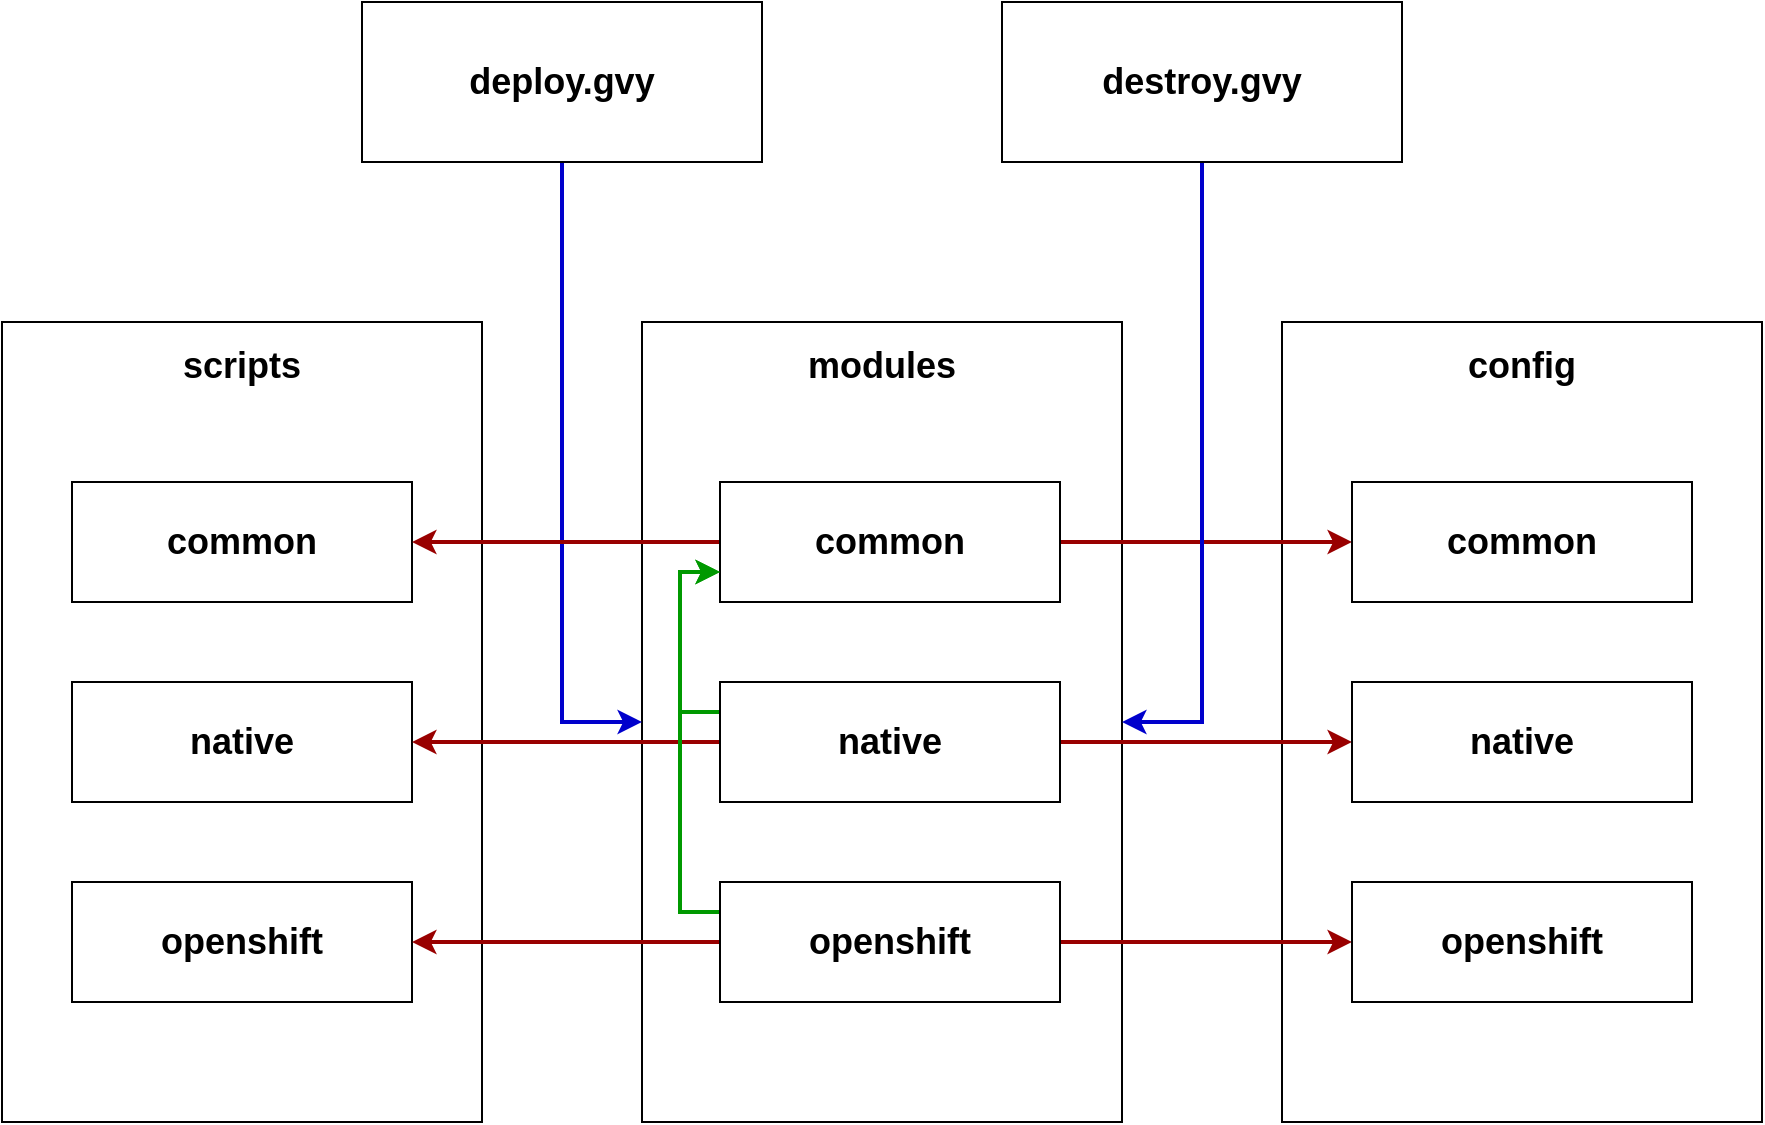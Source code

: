 <mxfile version="12.5.3" type="device"><diagram id="C44F4WcsyOcDrEP1lIad" name="pipeline structure"><mxGraphModel dx="1106" dy="914" grid="1" gridSize="10" guides="1" tooltips="1" connect="1" arrows="1" fold="1" page="1" pageScale="1" pageWidth="1169" pageHeight="827" math="0" shadow="0"><root><mxCell id="0"/><mxCell id="1" parent="0"/><mxCell id="9rE9jbGemcCIcsDABZ2W-1" value="scripts" style="rounded=0;whiteSpace=wrap;html=1;verticalAlign=top;fontSize=18;fontStyle=1;spacingTop=5;" vertex="1" parent="1"><mxGeometry x="140" y="360" width="240" height="400" as="geometry"/></mxCell><mxCell id="9rE9jbGemcCIcsDABZ2W-3" value="modules" style="rounded=0;whiteSpace=wrap;html=1;verticalAlign=top;fontSize=18;fontStyle=1;spacingTop=5;" vertex="1" parent="1"><mxGeometry x="460" y="360" width="240" height="400" as="geometry"/></mxCell><mxCell id="9rE9jbGemcCIcsDABZ2W-4" value="config" style="rounded=0;whiteSpace=wrap;html=1;verticalAlign=top;fontSize=18;fontStyle=1;spacingTop=5;" vertex="1" parent="1"><mxGeometry x="780" y="360" width="240" height="400" as="geometry"/></mxCell><mxCell id="9rE9jbGemcCIcsDABZ2W-5" value="common" style="rounded=0;whiteSpace=wrap;html=1;fontStyle=1;fontSize=18;" vertex="1" parent="1"><mxGeometry x="175" y="440" width="170" height="60" as="geometry"/></mxCell><mxCell id="9rE9jbGemcCIcsDABZ2W-32" style="edgeStyle=orthogonalEdgeStyle;rounded=0;orthogonalLoop=1;jettySize=auto;html=1;exitX=0.5;exitY=1;exitDx=0;exitDy=0;entryX=0;entryY=0.5;entryDx=0;entryDy=0;fontSize=18;fontColor=#0000CC;strokeColor=#0000CC;strokeWidth=2;" edge="1" parent="1" source="9rE9jbGemcCIcsDABZ2W-6" target="9rE9jbGemcCIcsDABZ2W-3"><mxGeometry relative="1" as="geometry"/></mxCell><mxCell id="9rE9jbGemcCIcsDABZ2W-6" value="deploy.gvy" style="rounded=0;whiteSpace=wrap;html=1;fontSize=18;fontStyle=1" vertex="1" parent="1"><mxGeometry x="320" y="200" width="200" height="80" as="geometry"/></mxCell><mxCell id="9rE9jbGemcCIcsDABZ2W-30" style="edgeStyle=orthogonalEdgeStyle;rounded=0;orthogonalLoop=1;jettySize=auto;html=1;exitX=0;exitY=0.5;exitDx=0;exitDy=0;entryX=1;entryY=0.5;entryDx=0;entryDy=0;fontSize=18;strokeWidth=2;strokeColor=#990000;" edge="1" parent="1" source="9rE9jbGemcCIcsDABZ2W-7" target="9rE9jbGemcCIcsDABZ2W-5"><mxGeometry relative="1" as="geometry"/></mxCell><mxCell id="9rE9jbGemcCIcsDABZ2W-31" style="edgeStyle=orthogonalEdgeStyle;rounded=0;orthogonalLoop=1;jettySize=auto;html=1;exitX=1;exitY=0.5;exitDx=0;exitDy=0;entryX=0;entryY=0.5;entryDx=0;entryDy=0;fontSize=18;strokeWidth=2;strokeColor=#990000;" edge="1" parent="1" source="9rE9jbGemcCIcsDABZ2W-7" target="9rE9jbGemcCIcsDABZ2W-8"><mxGeometry relative="1" as="geometry"/></mxCell><mxCell id="9rE9jbGemcCIcsDABZ2W-7" value="common" style="rounded=0;whiteSpace=wrap;html=1;fontStyle=1;fontSize=18;" vertex="1" parent="1"><mxGeometry x="499" y="440" width="170" height="60" as="geometry"/></mxCell><mxCell id="9rE9jbGemcCIcsDABZ2W-8" value="common" style="rounded=0;whiteSpace=wrap;html=1;fontStyle=1;fontSize=18;" vertex="1" parent="1"><mxGeometry x="815" y="440" width="170" height="60" as="geometry"/></mxCell><mxCell id="9rE9jbGemcCIcsDABZ2W-9" value="native" style="rounded=0;whiteSpace=wrap;html=1;fontStyle=1;fontSize=18;" vertex="1" parent="1"><mxGeometry x="175" y="540" width="170" height="60" as="geometry"/></mxCell><mxCell id="9rE9jbGemcCIcsDABZ2W-24" style="edgeStyle=orthogonalEdgeStyle;rounded=0;orthogonalLoop=1;jettySize=auto;html=1;exitX=0;exitY=0.5;exitDx=0;exitDy=0;entryX=1;entryY=0.5;entryDx=0;entryDy=0;fontSize=18;strokeWidth=2;strokeColor=#990000;" edge="1" parent="1" source="9rE9jbGemcCIcsDABZ2W-10" target="9rE9jbGemcCIcsDABZ2W-9"><mxGeometry relative="1" as="geometry"/></mxCell><mxCell id="9rE9jbGemcCIcsDABZ2W-25" style="edgeStyle=orthogonalEdgeStyle;rounded=0;orthogonalLoop=1;jettySize=auto;html=1;exitX=1;exitY=0.5;exitDx=0;exitDy=0;entryX=0;entryY=0.5;entryDx=0;entryDy=0;fontSize=18;strokeWidth=2;strokeColor=#990000;" edge="1" parent="1" source="9rE9jbGemcCIcsDABZ2W-10" target="9rE9jbGemcCIcsDABZ2W-11"><mxGeometry relative="1" as="geometry"/></mxCell><mxCell id="9rE9jbGemcCIcsDABZ2W-28" style="edgeStyle=orthogonalEdgeStyle;rounded=0;orthogonalLoop=1;jettySize=auto;html=1;exitX=0;exitY=0.25;exitDx=0;exitDy=0;entryX=0;entryY=0.75;entryDx=0;entryDy=0;fontSize=18;strokeColor=#009900;strokeWidth=2;" edge="1" parent="1" source="9rE9jbGemcCIcsDABZ2W-10" target="9rE9jbGemcCIcsDABZ2W-7"><mxGeometry relative="1" as="geometry"/></mxCell><mxCell id="9rE9jbGemcCIcsDABZ2W-10" value="native" style="rounded=0;whiteSpace=wrap;html=1;fontStyle=1;fontSize=18;" vertex="1" parent="1"><mxGeometry x="499" y="540" width="170" height="60" as="geometry"/></mxCell><mxCell id="9rE9jbGemcCIcsDABZ2W-11" value="native" style="rounded=0;whiteSpace=wrap;html=1;fontStyle=1;fontSize=18;" vertex="1" parent="1"><mxGeometry x="815" y="540" width="170" height="60" as="geometry"/></mxCell><mxCell id="9rE9jbGemcCIcsDABZ2W-18" value="openshift" style="rounded=0;whiteSpace=wrap;html=1;fontStyle=1;fontSize=18;" vertex="1" parent="1"><mxGeometry x="175" y="640" width="170" height="60" as="geometry"/></mxCell><mxCell id="9rE9jbGemcCIcsDABZ2W-26" style="edgeStyle=orthogonalEdgeStyle;rounded=0;orthogonalLoop=1;jettySize=auto;html=1;exitX=1;exitY=0.5;exitDx=0;exitDy=0;entryX=0;entryY=0.5;entryDx=0;entryDy=0;fontSize=18;strokeWidth=2;strokeColor=#990000;" edge="1" parent="1" source="9rE9jbGemcCIcsDABZ2W-19" target="9rE9jbGemcCIcsDABZ2W-20"><mxGeometry relative="1" as="geometry"/></mxCell><mxCell id="9rE9jbGemcCIcsDABZ2W-27" style="edgeStyle=orthogonalEdgeStyle;rounded=0;orthogonalLoop=1;jettySize=auto;html=1;exitX=0;exitY=0.5;exitDx=0;exitDy=0;entryX=1;entryY=0.5;entryDx=0;entryDy=0;fontSize=18;strokeWidth=2;strokeColor=#990000;" edge="1" parent="1" source="9rE9jbGemcCIcsDABZ2W-19" target="9rE9jbGemcCIcsDABZ2W-18"><mxGeometry relative="1" as="geometry"/></mxCell><mxCell id="9rE9jbGemcCIcsDABZ2W-29" style="edgeStyle=orthogonalEdgeStyle;rounded=0;orthogonalLoop=1;jettySize=auto;html=1;exitX=0;exitY=0.25;exitDx=0;exitDy=0;fontSize=18;entryX=0;entryY=0.75;entryDx=0;entryDy=0;strokeColor=#009900;strokeWidth=2;" edge="1" parent="1" source="9rE9jbGemcCIcsDABZ2W-19" target="9rE9jbGemcCIcsDABZ2W-7"><mxGeometry relative="1" as="geometry"><mxPoint x="498.833" y="470" as="targetPoint"/><Array as="points"><mxPoint x="479" y="655"/><mxPoint x="479" y="485"/></Array></mxGeometry></mxCell><mxCell id="9rE9jbGemcCIcsDABZ2W-19" value="openshift" style="rounded=0;whiteSpace=wrap;html=1;fontStyle=1;fontSize=18;" vertex="1" parent="1"><mxGeometry x="499" y="640" width="170" height="60" as="geometry"/></mxCell><mxCell id="9rE9jbGemcCIcsDABZ2W-20" value="openshift" style="rounded=0;whiteSpace=wrap;html=1;fontStyle=1;fontSize=18;" vertex="1" parent="1"><mxGeometry x="815" y="640" width="170" height="60" as="geometry"/></mxCell><mxCell id="9rE9jbGemcCIcsDABZ2W-33" style="edgeStyle=orthogonalEdgeStyle;rounded=0;orthogonalLoop=1;jettySize=auto;html=1;exitX=0.5;exitY=1;exitDx=0;exitDy=0;entryX=1;entryY=0.5;entryDx=0;entryDy=0;fontSize=18;fontColor=#0000CC;strokeColor=#0000CC;strokeWidth=2;" edge="1" parent="1" source="9rE9jbGemcCIcsDABZ2W-21" target="9rE9jbGemcCIcsDABZ2W-3"><mxGeometry relative="1" as="geometry"/></mxCell><mxCell id="9rE9jbGemcCIcsDABZ2W-21" value="destroy.gvy" style="rounded=0;whiteSpace=wrap;html=1;fontSize=18;fontStyle=1" vertex="1" parent="1"><mxGeometry x="640" y="200" width="200" height="80" as="geometry"/></mxCell></root></mxGraphModel></diagram></mxfile>
